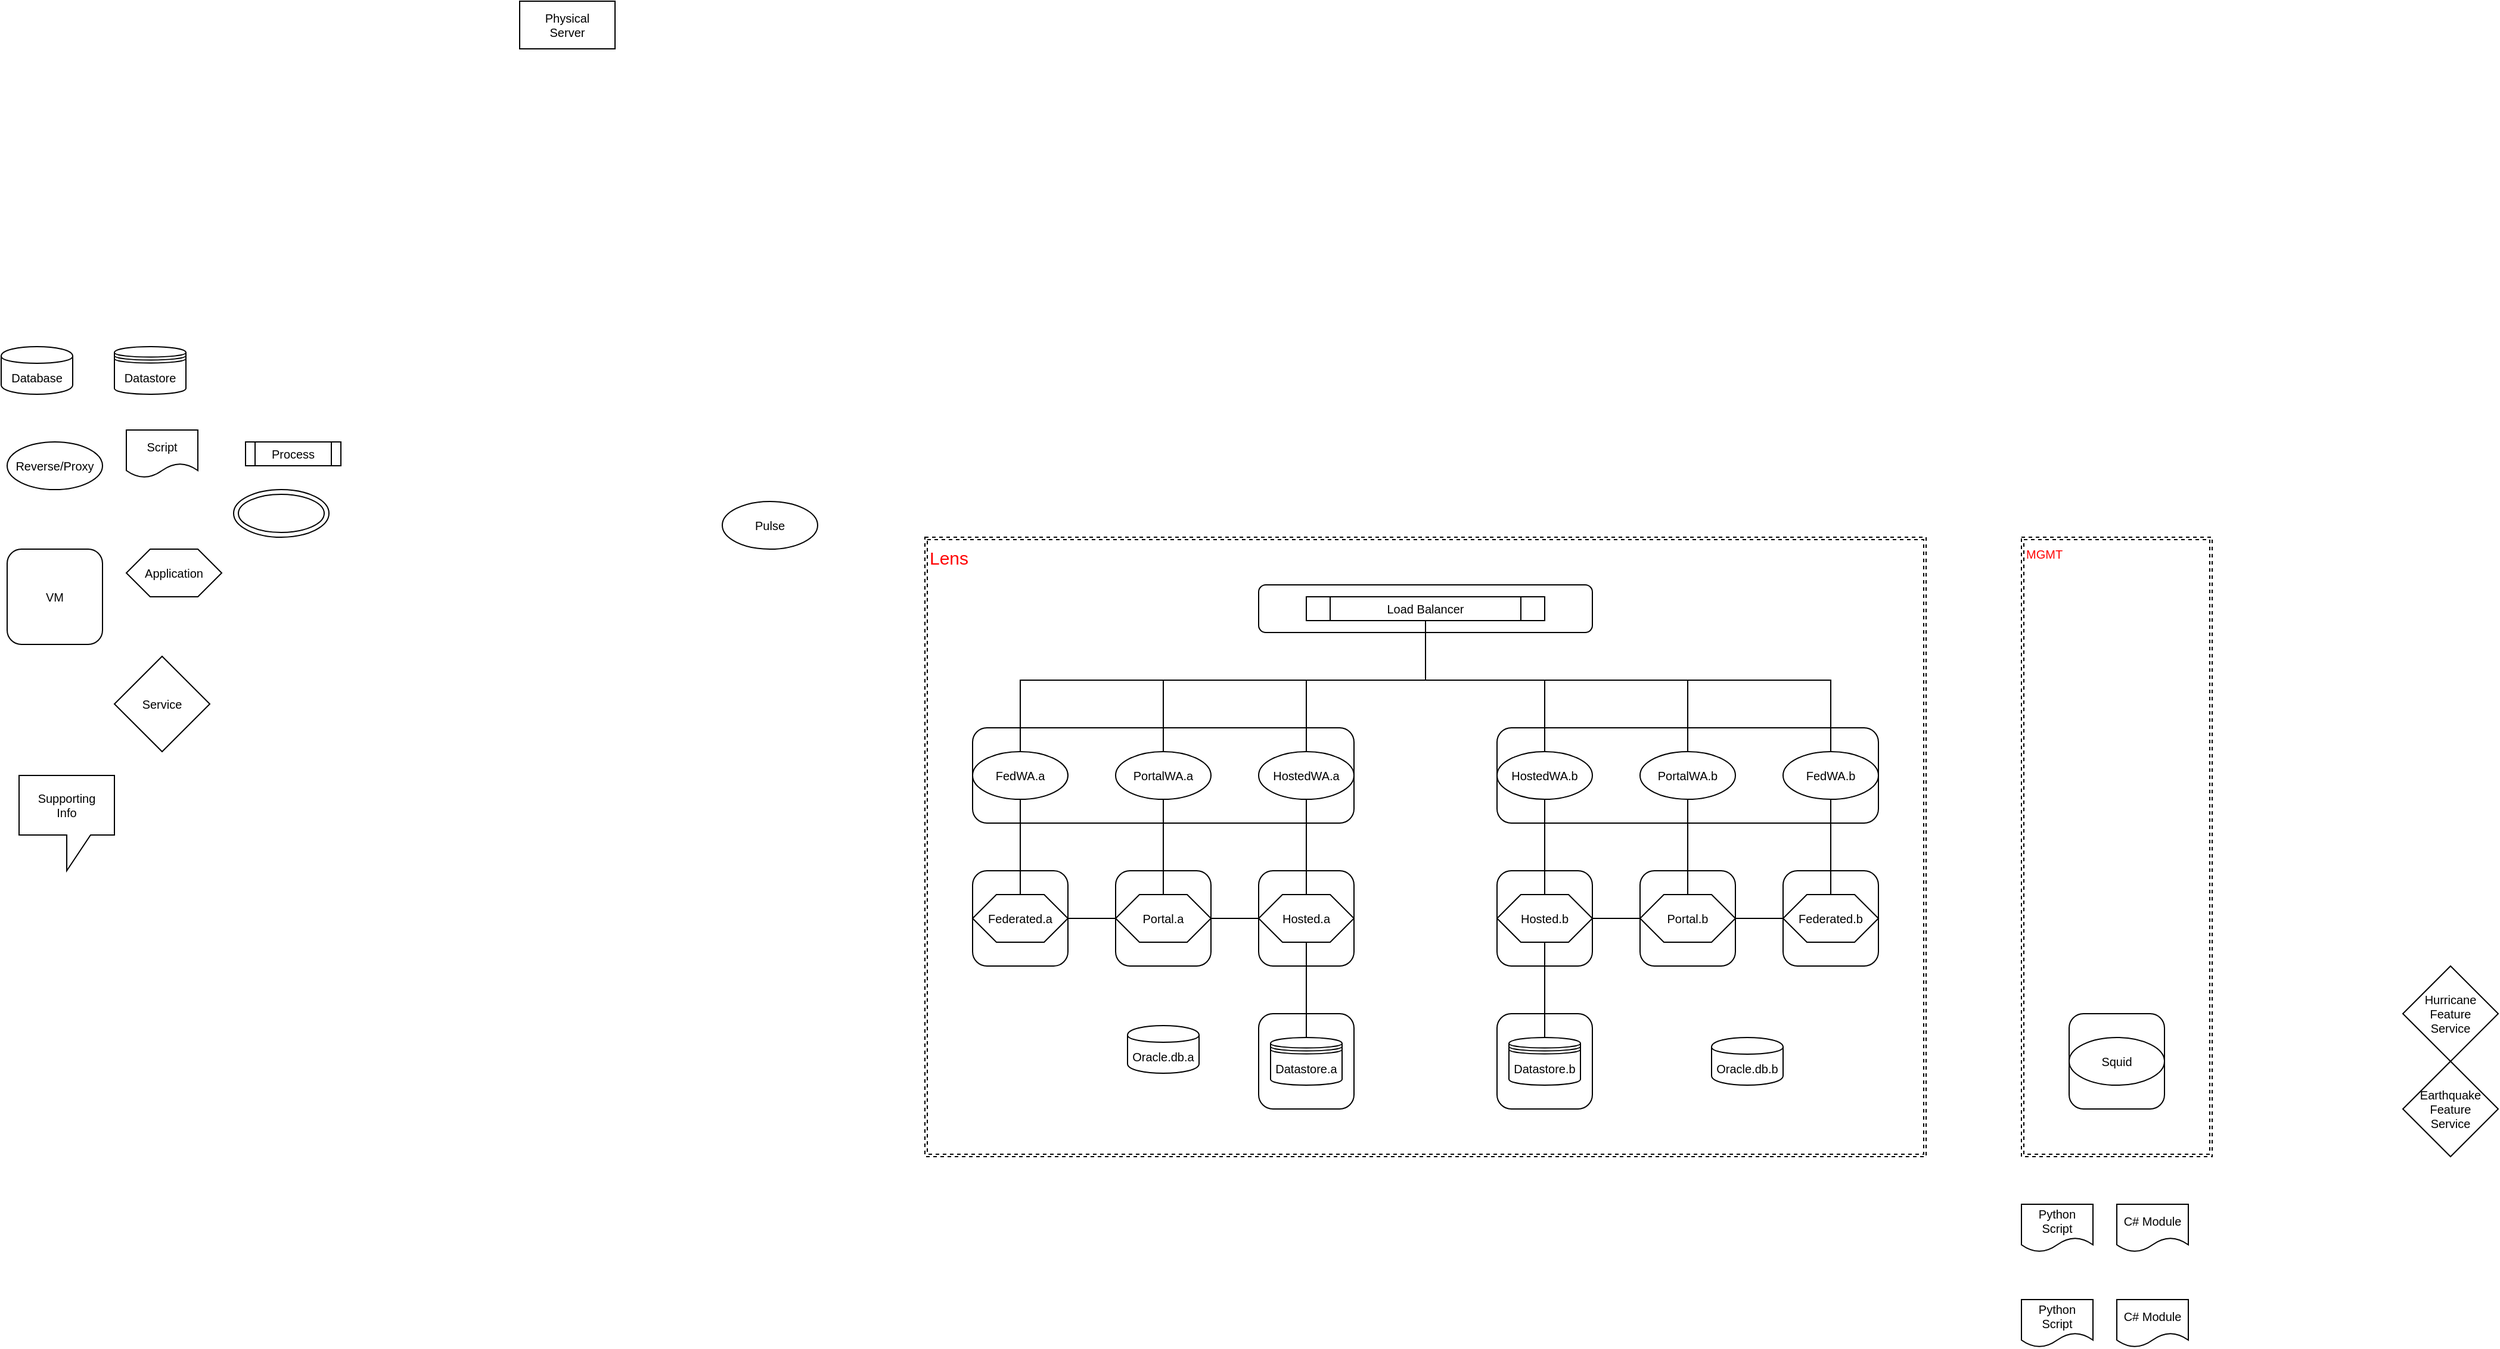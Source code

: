 <mxfile version="12.5.1" type="github">
  <diagram id="RrptMt3UVPA0-fgu4y3d" name="Page-1">
    <mxGraphModel dx="2060" dy="1482" grid="1" gridSize="10" guides="1" tooltips="1" connect="1" arrows="1" fold="1" page="1" pageScale="1" pageWidth="2200" pageHeight="2200" math="0" shadow="0">
      <root>
        <mxCell id="0"/>
        <mxCell id="1" parent="0"/>
        <mxCell id="AnNf2u-RFWLlp_xf4QVU-124" value="VM" style="rounded=1;whiteSpace=wrap;html=1;strokeColor=#000000;fontSize=10;" vertex="1" parent="1">
          <mxGeometry x="1800" y="1160" width="80" height="80" as="geometry"/>
        </mxCell>
        <mxCell id="AnNf2u-RFWLlp_xf4QVU-115" value="&lt;font style=&quot;font-size: 15px&quot; color=&quot;#ff0000&quot;&gt;Lens&lt;/font&gt;" style="shape=ext;double=1;rounded=0;whiteSpace=wrap;html=1;fontSize=15;dashed=1;strokeColor=#000000;fillColor=none;align=left;verticalAlign=top;" vertex="1" parent="1">
          <mxGeometry x="840" y="760" width="840" height="520" as="geometry"/>
        </mxCell>
        <mxCell id="AnNf2u-RFWLlp_xf4QVU-114" value="VM" style="rounded=1;whiteSpace=wrap;html=1;strokeColor=#000000;fontSize=10;" vertex="1" parent="1">
          <mxGeometry x="1120" y="800" width="280" height="40" as="geometry"/>
        </mxCell>
        <mxCell id="0sa8Q4lDrQcxCernjeHR-12" value="Load Balancer" style="shape=process;whiteSpace=wrap;html=1;backgroundOutline=1;verticalAlign=middle;fontSize=10;" parent="1" vertex="1">
          <mxGeometry x="1160" y="810" width="200" height="20" as="geometry"/>
        </mxCell>
        <mxCell id="AnNf2u-RFWLlp_xf4QVU-35" value="Reverse/Proxy" style="ellipse;whiteSpace=wrap;html=1;fontSize=10;" vertex="1" parent="1">
          <mxGeometry x="70" y="680" width="80" height="40" as="geometry"/>
        </mxCell>
        <mxCell id="AnNf2u-RFWLlp_xf4QVU-45" value="Database" style="shape=cylinder;whiteSpace=wrap;html=1;boundedLbl=1;backgroundOutline=1;fontSize=10;" vertex="1" parent="1">
          <mxGeometry x="65" y="600" width="60" height="40" as="geometry"/>
        </mxCell>
        <mxCell id="AnNf2u-RFWLlp_xf4QVU-46" value="Datastore" style="shape=datastore;whiteSpace=wrap;html=1;fontSize=10;" vertex="1" parent="1">
          <mxGeometry x="160" y="600" width="60" height="40" as="geometry"/>
        </mxCell>
        <mxCell id="AnNf2u-RFWLlp_xf4QVU-47" value="MGMT" style="shape=ext;double=1;rounded=0;whiteSpace=wrap;html=1;fontSize=10;dashed=1;strokeColor=#000000;fillColor=none;align=left;verticalAlign=top;fontColor=#FF0000;" vertex="1" parent="1">
          <mxGeometry x="1760" y="760" width="160" height="520" as="geometry"/>
        </mxCell>
        <mxCell id="AnNf2u-RFWLlp_xf4QVU-48" value="Script" style="shape=document;whiteSpace=wrap;html=1;boundedLbl=1;fontSize=10;" vertex="1" parent="1">
          <mxGeometry x="170" y="670" width="60" height="40" as="geometry"/>
        </mxCell>
        <mxCell id="AnNf2u-RFWLlp_xf4QVU-49" value="Process" style="shape=process;whiteSpace=wrap;html=1;backgroundOutline=1;fontSize=10;" vertex="1" parent="1">
          <mxGeometry x="270" y="680" width="80" height="20" as="geometry"/>
        </mxCell>
        <mxCell id="AnNf2u-RFWLlp_xf4QVU-51" value="Physical&lt;br&gt;Server" style="rounded=0;whiteSpace=wrap;html=1;strokeColor=#000000;fontSize=10;" vertex="1" parent="1">
          <mxGeometry x="500" y="310" width="80" height="40" as="geometry"/>
        </mxCell>
        <mxCell id="AnNf2u-RFWLlp_xf4QVU-53" value="Application" style="shape=hexagon;perimeter=hexagonPerimeter2;whiteSpace=wrap;html=1;strokeColor=#000000;fontSize=10;" vertex="1" parent="1">
          <mxGeometry x="170" y="770" width="80" height="40" as="geometry"/>
        </mxCell>
        <mxCell id="AnNf2u-RFWLlp_xf4QVU-55" value="Service" style="rhombus;whiteSpace=wrap;html=1;strokeColor=#000000;fontSize=10;" vertex="1" parent="1">
          <mxGeometry x="160" y="860" width="80" height="80" as="geometry"/>
        </mxCell>
        <mxCell id="AnNf2u-RFWLlp_xf4QVU-57" value="VM" style="rounded=1;whiteSpace=wrap;html=1;strokeColor=#000000;fontSize=10;" vertex="1" parent="1">
          <mxGeometry x="70" y="770" width="80" height="80" as="geometry"/>
        </mxCell>
        <mxCell id="AnNf2u-RFWLlp_xf4QVU-76" style="edgeStyle=orthogonalEdgeStyle;rounded=0;orthogonalLoop=1;jettySize=auto;html=1;exitX=0;exitY=0.5;exitDx=0;exitDy=0;entryX=1;entryY=0.5;entryDx=0;entryDy=0;endArrow=none;endFill=0;fontSize=10;" edge="1" parent="1" source="AnNf2u-RFWLlp_xf4QVU-60" target="AnNf2u-RFWLlp_xf4QVU-59">
          <mxGeometry relative="1" as="geometry"/>
        </mxCell>
        <mxCell id="AnNf2u-RFWLlp_xf4QVU-68" value="VM" style="rounded=1;whiteSpace=wrap;html=1;strokeColor=#000000;fontSize=10;" vertex="1" parent="1">
          <mxGeometry x="880" y="920" width="320" height="80" as="geometry"/>
        </mxCell>
        <mxCell id="AnNf2u-RFWLlp_xf4QVU-77" value="" style="group" vertex="1" connectable="0" parent="1">
          <mxGeometry x="1120" y="940" width="80" height="280" as="geometry"/>
        </mxCell>
        <mxCell id="AnNf2u-RFWLlp_xf4QVU-64" value="VM" style="rounded=1;whiteSpace=wrap;html=1;strokeColor=#000000;fontSize=10;" vertex="1" parent="AnNf2u-RFWLlp_xf4QVU-77">
          <mxGeometry y="100" width="80" height="80" as="geometry"/>
        </mxCell>
        <mxCell id="AnNf2u-RFWLlp_xf4QVU-60" value="Hosted.a" style="shape=hexagon;perimeter=hexagonPerimeter2;whiteSpace=wrap;html=1;strokeColor=#000000;fontSize=10;" vertex="1" parent="AnNf2u-RFWLlp_xf4QVU-77">
          <mxGeometry y="120" width="80" height="40" as="geometry"/>
        </mxCell>
        <mxCell id="AnNf2u-RFWLlp_xf4QVU-66" value="VM" style="rounded=1;whiteSpace=wrap;html=1;strokeColor=#000000;fontSize=10;" vertex="1" parent="AnNf2u-RFWLlp_xf4QVU-77">
          <mxGeometry y="220" width="80" height="80" as="geometry"/>
        </mxCell>
        <mxCell id="AnNf2u-RFWLlp_xf4QVU-67" value="Datastore.a" style="shape=datastore;whiteSpace=wrap;html=1;fontSize=10;" vertex="1" parent="AnNf2u-RFWLlp_xf4QVU-77">
          <mxGeometry x="10" y="240" width="60" height="40" as="geometry"/>
        </mxCell>
        <mxCell id="AnNf2u-RFWLlp_xf4QVU-73" style="edgeStyle=orthogonalEdgeStyle;rounded=0;orthogonalLoop=1;jettySize=auto;html=1;endArrow=none;endFill=0;fontSize=10;" edge="1" parent="AnNf2u-RFWLlp_xf4QVU-77" source="AnNf2u-RFWLlp_xf4QVU-69" target="AnNf2u-RFWLlp_xf4QVU-60">
          <mxGeometry relative="1" as="geometry"/>
        </mxCell>
        <mxCell id="AnNf2u-RFWLlp_xf4QVU-69" value="HostedWA.a" style="ellipse;whiteSpace=wrap;html=1;fontSize=10;" vertex="1" parent="AnNf2u-RFWLlp_xf4QVU-77">
          <mxGeometry width="80" height="40" as="geometry"/>
        </mxCell>
        <mxCell id="AnNf2u-RFWLlp_xf4QVU-75" style="edgeStyle=orthogonalEdgeStyle;rounded=0;orthogonalLoop=1;jettySize=auto;html=1;exitX=0.5;exitY=1;exitDx=0;exitDy=0;endArrow=none;endFill=0;fontSize=10;entryX=0.5;entryY=0;entryDx=0;entryDy=0;" edge="1" parent="AnNf2u-RFWLlp_xf4QVU-77" source="AnNf2u-RFWLlp_xf4QVU-60" target="AnNf2u-RFWLlp_xf4QVU-67">
          <mxGeometry relative="1" as="geometry"/>
        </mxCell>
        <mxCell id="AnNf2u-RFWLlp_xf4QVU-79" value="" style="group" vertex="1" connectable="0" parent="1">
          <mxGeometry x="1000" y="940" width="80" height="170" as="geometry"/>
        </mxCell>
        <mxCell id="AnNf2u-RFWLlp_xf4QVU-63" value="VM" style="rounded=1;whiteSpace=wrap;html=1;strokeColor=#000000;fontSize=10;" vertex="1" parent="AnNf2u-RFWLlp_xf4QVU-79">
          <mxGeometry y="100" width="80" height="80" as="geometry"/>
        </mxCell>
        <mxCell id="AnNf2u-RFWLlp_xf4QVU-59" value="Portal.a" style="shape=hexagon;perimeter=hexagonPerimeter2;whiteSpace=wrap;html=1;strokeColor=#000000;fontSize=10;" vertex="1" parent="AnNf2u-RFWLlp_xf4QVU-79">
          <mxGeometry y="120" width="80" height="40" as="geometry"/>
        </mxCell>
        <mxCell id="AnNf2u-RFWLlp_xf4QVU-72" style="edgeStyle=orthogonalEdgeStyle;rounded=0;orthogonalLoop=1;jettySize=auto;html=1;endArrow=none;endFill=0;fontSize=10;" edge="1" parent="AnNf2u-RFWLlp_xf4QVU-79" source="AnNf2u-RFWLlp_xf4QVU-70" target="AnNf2u-RFWLlp_xf4QVU-59">
          <mxGeometry relative="1" as="geometry"/>
        </mxCell>
        <mxCell id="AnNf2u-RFWLlp_xf4QVU-70" value="PortalWA.a" style="ellipse;whiteSpace=wrap;html=1;fontSize=10;" vertex="1" parent="AnNf2u-RFWLlp_xf4QVU-79">
          <mxGeometry width="80" height="40" as="geometry"/>
        </mxCell>
        <mxCell id="AnNf2u-RFWLlp_xf4QVU-78" value="" style="group" vertex="1" connectable="0" parent="1">
          <mxGeometry x="880" y="940" width="80" height="170" as="geometry"/>
        </mxCell>
        <mxCell id="AnNf2u-RFWLlp_xf4QVU-65" value="VM" style="rounded=1;whiteSpace=wrap;html=1;strokeColor=#000000;fontSize=10;" vertex="1" parent="AnNf2u-RFWLlp_xf4QVU-78">
          <mxGeometry y="100" width="80" height="80" as="geometry"/>
        </mxCell>
        <mxCell id="AnNf2u-RFWLlp_xf4QVU-61" value="Federated.a" style="shape=hexagon;perimeter=hexagonPerimeter2;whiteSpace=wrap;html=1;strokeColor=#000000;fontSize=10;" vertex="1" parent="AnNf2u-RFWLlp_xf4QVU-78">
          <mxGeometry y="120" width="80" height="40" as="geometry"/>
        </mxCell>
        <mxCell id="AnNf2u-RFWLlp_xf4QVU-74" style="edgeStyle=orthogonalEdgeStyle;rounded=0;orthogonalLoop=1;jettySize=auto;html=1;endArrow=none;endFill=0;fontSize=10;" edge="1" parent="AnNf2u-RFWLlp_xf4QVU-78" source="AnNf2u-RFWLlp_xf4QVU-62" target="AnNf2u-RFWLlp_xf4QVU-61">
          <mxGeometry relative="1" as="geometry"/>
        </mxCell>
        <mxCell id="AnNf2u-RFWLlp_xf4QVU-62" value="FedWA.a" style="ellipse;whiteSpace=wrap;html=1;fontSize=10;" vertex="1" parent="AnNf2u-RFWLlp_xf4QVU-78">
          <mxGeometry width="80" height="40" as="geometry"/>
        </mxCell>
        <mxCell id="AnNf2u-RFWLlp_xf4QVU-80" value="" style="edgeStyle=orthogonalEdgeStyle;rounded=0;orthogonalLoop=1;jettySize=auto;html=1;endArrow=none;endFill=0;fontSize=10;" edge="1" parent="1" source="AnNf2u-RFWLlp_xf4QVU-59" target="AnNf2u-RFWLlp_xf4QVU-61">
          <mxGeometry relative="1" as="geometry"/>
        </mxCell>
        <mxCell id="AnNf2u-RFWLlp_xf4QVU-83" value="" style="edgeStyle=orthogonalEdgeStyle;rounded=0;orthogonalLoop=1;jettySize=auto;html=1;endArrow=none;endFill=0;fontSize=10;" edge="1" parent="1" source="AnNf2u-RFWLlp_xf4QVU-69" target="0sa8Q4lDrQcxCernjeHR-12">
          <mxGeometry relative="1" as="geometry">
            <Array as="points">
              <mxPoint x="1160" y="880"/>
              <mxPoint x="1260" y="880"/>
            </Array>
          </mxGeometry>
        </mxCell>
        <mxCell id="AnNf2u-RFWLlp_xf4QVU-87" style="edgeStyle=orthogonalEdgeStyle;rounded=0;orthogonalLoop=1;jettySize=auto;html=1;exitX=0.5;exitY=0;exitDx=0;exitDy=0;endArrow=none;endFill=0;fontSize=10;entryX=0.5;entryY=1;entryDx=0;entryDy=0;" edge="1" parent="1" source="AnNf2u-RFWLlp_xf4QVU-62" target="0sa8Q4lDrQcxCernjeHR-12">
          <mxGeometry relative="1" as="geometry">
            <mxPoint x="1280" y="870" as="targetPoint"/>
            <Array as="points">
              <mxPoint x="920" y="880"/>
              <mxPoint x="1260" y="880"/>
            </Array>
          </mxGeometry>
        </mxCell>
        <mxCell id="AnNf2u-RFWLlp_xf4QVU-88" style="edgeStyle=orthogonalEdgeStyle;rounded=0;orthogonalLoop=1;jettySize=auto;html=1;exitX=0.5;exitY=0;exitDx=0;exitDy=0;endArrow=none;endFill=0;fontSize=10;entryX=0.5;entryY=1;entryDx=0;entryDy=0;" edge="1" parent="1" source="AnNf2u-RFWLlp_xf4QVU-70" target="0sa8Q4lDrQcxCernjeHR-12">
          <mxGeometry relative="1" as="geometry">
            <mxPoint x="1280" y="870" as="targetPoint"/>
            <Array as="points">
              <mxPoint x="1040" y="880"/>
              <mxPoint x="1260" y="880"/>
            </Array>
          </mxGeometry>
        </mxCell>
        <mxCell id="AnNf2u-RFWLlp_xf4QVU-90" style="edgeStyle=orthogonalEdgeStyle;rounded=0;orthogonalLoop=1;jettySize=auto;html=1;exitX=0;exitY=0.5;exitDx=0;exitDy=0;entryX=1;entryY=0.5;entryDx=0;entryDy=0;endArrow=none;endFill=0;fontSize=10;" edge="1" source="AnNf2u-RFWLlp_xf4QVU-94" target="AnNf2u-RFWLlp_xf4QVU-102" parent="1">
          <mxGeometry relative="1" as="geometry">
            <Array as="points">
              <mxPoint x="1420" y="1080"/>
              <mxPoint x="1420" y="1080"/>
            </Array>
          </mxGeometry>
        </mxCell>
        <mxCell id="AnNf2u-RFWLlp_xf4QVU-91" value="VM" style="rounded=1;whiteSpace=wrap;html=1;strokeColor=#000000;fontSize=10;" vertex="1" parent="1">
          <mxGeometry x="1320" y="920" width="320" height="80" as="geometry"/>
        </mxCell>
        <mxCell id="AnNf2u-RFWLlp_xf4QVU-92" value="" style="group" vertex="1" connectable="0" parent="1">
          <mxGeometry x="1320" y="940" width="80" height="280" as="geometry"/>
        </mxCell>
        <mxCell id="AnNf2u-RFWLlp_xf4QVU-93" value="VM" style="rounded=1;whiteSpace=wrap;html=1;strokeColor=#000000;fontSize=10;" vertex="1" parent="AnNf2u-RFWLlp_xf4QVU-92">
          <mxGeometry y="100" width="80" height="80" as="geometry"/>
        </mxCell>
        <mxCell id="AnNf2u-RFWLlp_xf4QVU-94" value="Hosted.b" style="shape=hexagon;perimeter=hexagonPerimeter2;whiteSpace=wrap;html=1;strokeColor=#000000;fontSize=10;" vertex="1" parent="AnNf2u-RFWLlp_xf4QVU-92">
          <mxGeometry y="120" width="80" height="40" as="geometry"/>
        </mxCell>
        <mxCell id="AnNf2u-RFWLlp_xf4QVU-95" value="VM" style="rounded=1;whiteSpace=wrap;html=1;strokeColor=#000000;fontSize=10;" vertex="1" parent="AnNf2u-RFWLlp_xf4QVU-92">
          <mxGeometry y="220" width="80" height="80" as="geometry"/>
        </mxCell>
        <mxCell id="AnNf2u-RFWLlp_xf4QVU-96" value="Datastore.b" style="shape=datastore;whiteSpace=wrap;html=1;fontSize=10;" vertex="1" parent="AnNf2u-RFWLlp_xf4QVU-92">
          <mxGeometry x="10" y="240" width="60" height="40" as="geometry"/>
        </mxCell>
        <mxCell id="AnNf2u-RFWLlp_xf4QVU-97" style="edgeStyle=orthogonalEdgeStyle;rounded=0;orthogonalLoop=1;jettySize=auto;html=1;endArrow=none;endFill=0;fontSize=10;" edge="1" parent="AnNf2u-RFWLlp_xf4QVU-92" source="AnNf2u-RFWLlp_xf4QVU-98" target="AnNf2u-RFWLlp_xf4QVU-94">
          <mxGeometry relative="1" as="geometry"/>
        </mxCell>
        <mxCell id="AnNf2u-RFWLlp_xf4QVU-98" value="HostedWA.b" style="ellipse;whiteSpace=wrap;html=1;fontSize=10;" vertex="1" parent="AnNf2u-RFWLlp_xf4QVU-92">
          <mxGeometry width="80" height="40" as="geometry"/>
        </mxCell>
        <mxCell id="AnNf2u-RFWLlp_xf4QVU-99" style="edgeStyle=orthogonalEdgeStyle;rounded=0;orthogonalLoop=1;jettySize=auto;html=1;exitX=0.5;exitY=1;exitDx=0;exitDy=0;endArrow=none;endFill=0;fontSize=10;entryX=0.5;entryY=0;entryDx=0;entryDy=0;" edge="1" parent="AnNf2u-RFWLlp_xf4QVU-92" source="AnNf2u-RFWLlp_xf4QVU-94" target="AnNf2u-RFWLlp_xf4QVU-96">
          <mxGeometry relative="1" as="geometry"/>
        </mxCell>
        <mxCell id="AnNf2u-RFWLlp_xf4QVU-100" value="" style="group" vertex="1" connectable="0" parent="1">
          <mxGeometry x="1440" y="940" width="80" height="170" as="geometry"/>
        </mxCell>
        <mxCell id="AnNf2u-RFWLlp_xf4QVU-101" value="VM" style="rounded=1;whiteSpace=wrap;html=1;strokeColor=#000000;fontSize=10;" vertex="1" parent="AnNf2u-RFWLlp_xf4QVU-100">
          <mxGeometry y="100" width="80" height="80" as="geometry"/>
        </mxCell>
        <mxCell id="AnNf2u-RFWLlp_xf4QVU-102" value="Portal.b" style="shape=hexagon;perimeter=hexagonPerimeter2;whiteSpace=wrap;html=1;strokeColor=#000000;fontSize=10;" vertex="1" parent="AnNf2u-RFWLlp_xf4QVU-100">
          <mxGeometry y="120" width="80" height="40" as="geometry"/>
        </mxCell>
        <mxCell id="AnNf2u-RFWLlp_xf4QVU-103" style="edgeStyle=orthogonalEdgeStyle;rounded=0;orthogonalLoop=1;jettySize=auto;html=1;endArrow=none;endFill=0;fontSize=10;" edge="1" parent="AnNf2u-RFWLlp_xf4QVU-100" source="AnNf2u-RFWLlp_xf4QVU-104" target="AnNf2u-RFWLlp_xf4QVU-102">
          <mxGeometry relative="1" as="geometry"/>
        </mxCell>
        <mxCell id="AnNf2u-RFWLlp_xf4QVU-104" value="PortalWA.b" style="ellipse;whiteSpace=wrap;html=1;fontSize=10;" vertex="1" parent="AnNf2u-RFWLlp_xf4QVU-100">
          <mxGeometry width="80" height="40" as="geometry"/>
        </mxCell>
        <mxCell id="AnNf2u-RFWLlp_xf4QVU-105" value="" style="group" vertex="1" connectable="0" parent="1">
          <mxGeometry x="1560" y="940" width="80" height="170" as="geometry"/>
        </mxCell>
        <mxCell id="AnNf2u-RFWLlp_xf4QVU-106" value="VM" style="rounded=1;whiteSpace=wrap;html=1;strokeColor=#000000;fontSize=10;" vertex="1" parent="AnNf2u-RFWLlp_xf4QVU-105">
          <mxGeometry y="100" width="80" height="80" as="geometry"/>
        </mxCell>
        <mxCell id="AnNf2u-RFWLlp_xf4QVU-107" value="Federated.b" style="shape=hexagon;perimeter=hexagonPerimeter2;whiteSpace=wrap;html=1;strokeColor=#000000;fontSize=10;" vertex="1" parent="AnNf2u-RFWLlp_xf4QVU-105">
          <mxGeometry y="120" width="80" height="40" as="geometry"/>
        </mxCell>
        <mxCell id="AnNf2u-RFWLlp_xf4QVU-108" style="edgeStyle=orthogonalEdgeStyle;rounded=0;orthogonalLoop=1;jettySize=auto;html=1;endArrow=none;endFill=0;fontSize=10;" edge="1" parent="AnNf2u-RFWLlp_xf4QVU-105" source="AnNf2u-RFWLlp_xf4QVU-109" target="AnNf2u-RFWLlp_xf4QVU-107">
          <mxGeometry relative="1" as="geometry"/>
        </mxCell>
        <mxCell id="AnNf2u-RFWLlp_xf4QVU-109" value="FedWA.b" style="ellipse;whiteSpace=wrap;html=1;fontSize=10;" vertex="1" parent="AnNf2u-RFWLlp_xf4QVU-105">
          <mxGeometry width="80" height="40" as="geometry"/>
        </mxCell>
        <mxCell id="AnNf2u-RFWLlp_xf4QVU-110" value="" style="edgeStyle=orthogonalEdgeStyle;rounded=0;orthogonalLoop=1;jettySize=auto;html=1;endArrow=none;endFill=0;fontSize=10;" edge="1" source="AnNf2u-RFWLlp_xf4QVU-102" target="AnNf2u-RFWLlp_xf4QVU-107" parent="1">
          <mxGeometry relative="1" as="geometry"/>
        </mxCell>
        <mxCell id="AnNf2u-RFWLlp_xf4QVU-111" value="" style="edgeStyle=orthogonalEdgeStyle;rounded=0;orthogonalLoop=1;jettySize=auto;html=1;endArrow=none;endFill=0;fontSize=10;entryX=0.5;entryY=1;entryDx=0;entryDy=0;" edge="1" source="AnNf2u-RFWLlp_xf4QVU-98" parent="1" target="0sa8Q4lDrQcxCernjeHR-12">
          <mxGeometry relative="1" as="geometry">
            <mxPoint x="1679.765" y="860" as="targetPoint"/>
            <Array as="points">
              <mxPoint x="1360" y="880"/>
              <mxPoint x="1260" y="880"/>
            </Array>
          </mxGeometry>
        </mxCell>
        <mxCell id="AnNf2u-RFWLlp_xf4QVU-112" style="edgeStyle=orthogonalEdgeStyle;rounded=0;orthogonalLoop=1;jettySize=auto;html=1;exitX=0.5;exitY=0;exitDx=0;exitDy=0;endArrow=none;endFill=0;fontSize=10;entryX=0.5;entryY=1;entryDx=0;entryDy=0;" edge="1" source="AnNf2u-RFWLlp_xf4QVU-109" parent="1" target="0sa8Q4lDrQcxCernjeHR-12">
          <mxGeometry relative="1" as="geometry">
            <mxPoint x="1680" y="860" as="targetPoint"/>
            <Array as="points">
              <mxPoint x="1600" y="880"/>
              <mxPoint x="1260" y="880"/>
            </Array>
          </mxGeometry>
        </mxCell>
        <mxCell id="AnNf2u-RFWLlp_xf4QVU-113" style="edgeStyle=orthogonalEdgeStyle;rounded=0;orthogonalLoop=1;jettySize=auto;html=1;exitX=0.5;exitY=0;exitDx=0;exitDy=0;endArrow=none;endFill=0;fontSize=10;" edge="1" source="AnNf2u-RFWLlp_xf4QVU-104" parent="1">
          <mxGeometry relative="1" as="geometry">
            <mxPoint x="1260" y="860" as="targetPoint"/>
            <Array as="points">
              <mxPoint x="1480" y="880"/>
              <mxPoint x="1260" y="880"/>
            </Array>
          </mxGeometry>
        </mxCell>
        <mxCell id="AnNf2u-RFWLlp_xf4QVU-116" value="Oracle.db.a" style="shape=cylinder;whiteSpace=wrap;html=1;boundedLbl=1;backgroundOutline=1;fontSize=10;" vertex="1" parent="1">
          <mxGeometry x="1010" y="1170" width="60" height="40" as="geometry"/>
        </mxCell>
        <mxCell id="AnNf2u-RFWLlp_xf4QVU-117" value="Oracle.db.b" style="shape=cylinder;whiteSpace=wrap;html=1;boundedLbl=1;backgroundOutline=1;fontSize=10;" vertex="1" parent="1">
          <mxGeometry x="1500" y="1180" width="60" height="40" as="geometry"/>
        </mxCell>
        <mxCell id="AnNf2u-RFWLlp_xf4QVU-120" value="Pulse" style="ellipse;whiteSpace=wrap;html=1;fontSize=10;" vertex="1" parent="1">
          <mxGeometry x="670" y="730" width="80" height="40" as="geometry"/>
        </mxCell>
        <mxCell id="AnNf2u-RFWLlp_xf4QVU-122" value="Squid" style="ellipse;whiteSpace=wrap;html=1;fontSize=10;" vertex="1" parent="1">
          <mxGeometry x="1800" y="1180" width="80" height="40" as="geometry"/>
        </mxCell>
        <mxCell id="AnNf2u-RFWLlp_xf4QVU-125" value="Hurricane&lt;br&gt;Feature&lt;br&gt;Service" style="rhombus;whiteSpace=wrap;html=1;strokeColor=#000000;fontSize=10;" vertex="1" parent="1">
          <mxGeometry x="2080" y="1120" width="80" height="80" as="geometry"/>
        </mxCell>
        <mxCell id="AnNf2u-RFWLlp_xf4QVU-128" value="Supporting&lt;br&gt;&lt;div&gt;&lt;span&gt;Info&lt;/span&gt;&lt;/div&gt;" style="shape=callout;whiteSpace=wrap;html=1;perimeter=calloutPerimeter;strokeColor=#000000;fillColor=#ffffff;fontSize=10;align=center;" vertex="1" parent="1">
          <mxGeometry x="80" y="960" width="80" height="80" as="geometry"/>
        </mxCell>
        <mxCell id="AnNf2u-RFWLlp_xf4QVU-129" value="Earthquake&lt;br&gt;Feature&lt;br&gt;Service" style="rhombus;whiteSpace=wrap;html=1;strokeColor=#000000;fontSize=10;" vertex="1" parent="1">
          <mxGeometry x="2080" y="1200" width="80" height="80" as="geometry"/>
        </mxCell>
        <mxCell id="AnNf2u-RFWLlp_xf4QVU-130" value="" style="ellipse;shape=doubleEllipse;whiteSpace=wrap;html=1;strokeColor=#000000;fillColor=#ffffff;fontSize=10;align=left;" vertex="1" parent="1">
          <mxGeometry x="260" y="720" width="80" height="40" as="geometry"/>
        </mxCell>
        <mxCell id="AnNf2u-RFWLlp_xf4QVU-137" value="Python&lt;br&gt;Script" style="shape=document;whiteSpace=wrap;html=1;boundedLbl=1;fontSize=10;" vertex="1" parent="1">
          <mxGeometry x="1760" y="1400" width="60" height="40" as="geometry"/>
        </mxCell>
        <mxCell id="AnNf2u-RFWLlp_xf4QVU-138" value="Python&lt;br&gt;Script" style="shape=document;whiteSpace=wrap;html=1;boundedLbl=1;fontSize=10;" vertex="1" parent="1">
          <mxGeometry x="1760" y="1320" width="60" height="40" as="geometry"/>
        </mxCell>
        <mxCell id="AnNf2u-RFWLlp_xf4QVU-139" value="C# Module" style="shape=document;whiteSpace=wrap;html=1;boundedLbl=1;fontSize=10;" vertex="1" parent="1">
          <mxGeometry x="1840" y="1320" width="60" height="40" as="geometry"/>
        </mxCell>
        <mxCell id="AnNf2u-RFWLlp_xf4QVU-140" value="C# Module" style="shape=document;whiteSpace=wrap;html=1;boundedLbl=1;fontSize=10;" vertex="1" parent="1">
          <mxGeometry x="1840" y="1400" width="60" height="40" as="geometry"/>
        </mxCell>
      </root>
    </mxGraphModel>
  </diagram>
</mxfile>
